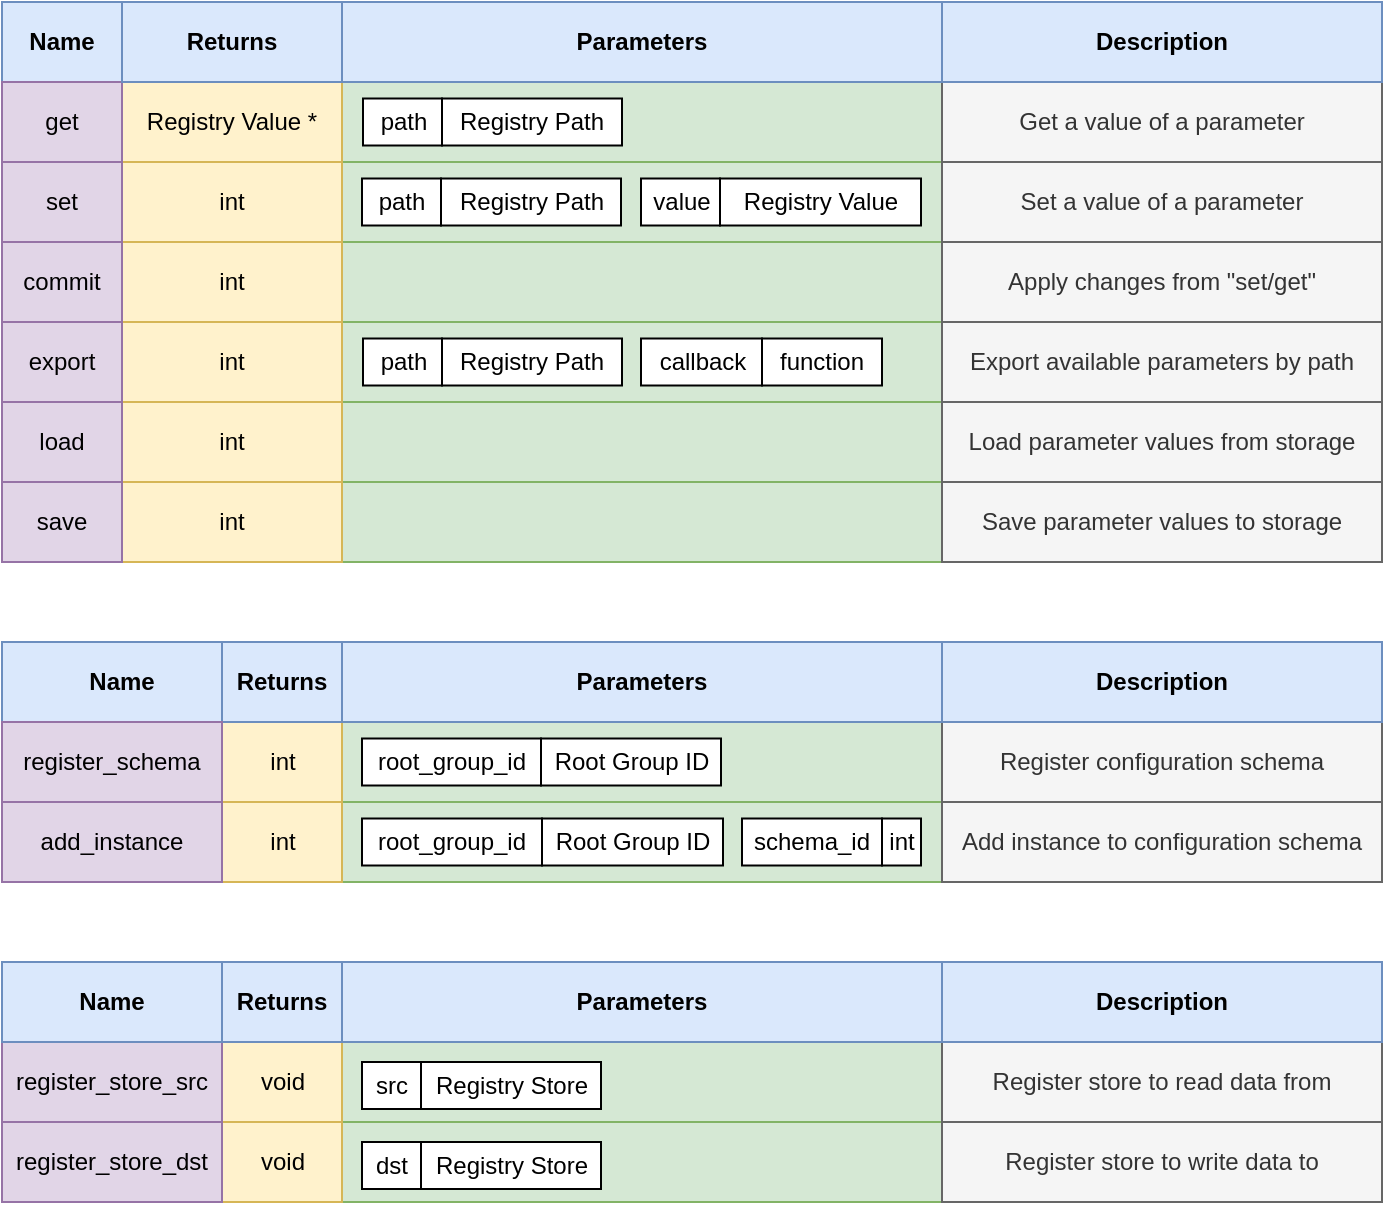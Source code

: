 <mxfile>
    <diagram id="fjN8D4Odn0497USpxgly" name="Page-1">
        <mxGraphModel dx="608" dy="1747" grid="1" gridSize="10" guides="1" tooltips="1" connect="1" arrows="1" fold="1" page="1" pageScale="1" pageWidth="1169" pageHeight="827" background="#ffffff" math="0" shadow="0">
            <root>
                <mxCell id="0"/>
                <mxCell id="1" parent="0"/>
                <mxCell id="531" value="" style="rounded=0;whiteSpace=wrap;html=1;fillColor=#d5e8d4;strokeColor=#82b366;" parent="1" vertex="1">
                    <mxGeometry x="210" y="-440" width="300" height="40" as="geometry"/>
                </mxCell>
                <mxCell id="532" value="" style="rounded=0;whiteSpace=wrap;html=1;fillColor=#d5e8d4;strokeColor=#82b366;" parent="1" vertex="1">
                    <mxGeometry x="210" y="-400" width="300" height="40" as="geometry"/>
                </mxCell>
                <mxCell id="530" value="" style="rounded=0;whiteSpace=wrap;html=1;fillColor=#d5e8d4;strokeColor=#82b366;" parent="1" vertex="1">
                    <mxGeometry x="210" y="-240" width="300" height="40" as="geometry"/>
                </mxCell>
                <mxCell id="529" value="" style="rounded=0;whiteSpace=wrap;html=1;fillColor=#d5e8d4;strokeColor=#82b366;" parent="1" vertex="1">
                    <mxGeometry x="210" y="-280" width="300" height="40" as="geometry"/>
                </mxCell>
                <mxCell id="509" value="" style="rounded=0;whiteSpace=wrap;html=1;fillColor=#d5e8d4;strokeColor=#82b366;" parent="1" vertex="1">
                    <mxGeometry x="210" y="-640" width="300" height="40" as="geometry"/>
                </mxCell>
                <mxCell id="506" value="" style="rounded=0;whiteSpace=wrap;html=1;fillColor=#d5e8d4;strokeColor=#82b366;" parent="1" vertex="1">
                    <mxGeometry x="210" y="-720" width="300" height="40" as="geometry"/>
                </mxCell>
                <mxCell id="505" value="" style="rounded=0;whiteSpace=wrap;html=1;fillColor=#d5e8d4;strokeColor=#82b366;" parent="1" vertex="1">
                    <mxGeometry x="210" y="-760" width="300" height="40" as="geometry"/>
                </mxCell>
                <mxCell id="196" value="&lt;b&gt;Name&lt;/b&gt;" style="rounded=0;whiteSpace=wrap;html=1;align=center;fillColor=#dae8fc;strokeColor=#6c8ebf;" parent="1" vertex="1">
                    <mxGeometry x="40" y="-800" width="60" height="40" as="geometry"/>
                </mxCell>
                <mxCell id="404" value="Registry Value *" style="rounded=0;whiteSpace=wrap;html=1;fillColor=#fff2cc;strokeColor=#d6b656;" parent="1" vertex="1">
                    <mxGeometry x="100" y="-760" width="110" height="40" as="geometry"/>
                </mxCell>
                <mxCell id="405" value="int" style="rounded=0;whiteSpace=wrap;html=1;fillColor=#fff2cc;strokeColor=#d6b656;" parent="1" vertex="1">
                    <mxGeometry x="100" y="-720" width="110" height="40" as="geometry"/>
                </mxCell>
                <mxCell id="408" value="path" style="rounded=0;whiteSpace=wrap;html=1;" parent="1" vertex="1">
                    <mxGeometry x="220.5" y="-751.75" width="39.5" height="23.5" as="geometry"/>
                </mxCell>
                <mxCell id="411" value="Registry Path" style="rounded=0;whiteSpace=wrap;html=1;" parent="1" vertex="1">
                    <mxGeometry x="260" y="-751.75" width="90" height="23.5" as="geometry"/>
                </mxCell>
                <mxCell id="420" value="set" style="rounded=0;whiteSpace=wrap;html=1;fillColor=#e1d5e7;strokeColor=#9673a6;" parent="1" vertex="1">
                    <mxGeometry x="40" y="-720" width="60" height="40" as="geometry"/>
                </mxCell>
                <mxCell id="421" value="get" style="rounded=0;whiteSpace=wrap;html=1;fillColor=#e1d5e7;strokeColor=#9673a6;" parent="1" vertex="1">
                    <mxGeometry x="40" y="-760" width="60" height="40" as="geometry"/>
                </mxCell>
                <mxCell id="423" value="int" style="rounded=0;whiteSpace=wrap;html=1;fillColor=#fff2cc;strokeColor=#d6b656;" parent="1" vertex="1">
                    <mxGeometry x="100" y="-640" width="110" height="40" as="geometry"/>
                </mxCell>
                <mxCell id="438" value="export" style="rounded=0;whiteSpace=wrap;html=1;fillColor=#e1d5e7;strokeColor=#9673a6;" parent="1" vertex="1">
                    <mxGeometry x="40" y="-640" width="60" height="40" as="geometry"/>
                </mxCell>
                <mxCell id="467" value="path" style="rounded=0;whiteSpace=wrap;html=1;" parent="1" vertex="1">
                    <mxGeometry x="220" y="-711.75" width="39.5" height="23.5" as="geometry"/>
                </mxCell>
                <mxCell id="468" value="Registry Path" style="rounded=0;whiteSpace=wrap;html=1;" parent="1" vertex="1">
                    <mxGeometry x="259.5" y="-711.75" width="90" height="23.5" as="geometry"/>
                </mxCell>
                <mxCell id="469" value="value" style="rounded=0;whiteSpace=wrap;html=1;" parent="1" vertex="1">
                    <mxGeometry x="359.5" y="-711.75" width="39.5" height="23.5" as="geometry"/>
                </mxCell>
                <mxCell id="470" value="Registry Value" style="rounded=0;whiteSpace=wrap;html=1;" parent="1" vertex="1">
                    <mxGeometry x="399" y="-711.75" width="100.5" height="23.5" as="geometry"/>
                </mxCell>
                <mxCell id="471" value="path" style="rounded=0;whiteSpace=wrap;html=1;" parent="1" vertex="1">
                    <mxGeometry x="220.5" y="-631.75" width="39.5" height="23.5" as="geometry"/>
                </mxCell>
                <mxCell id="472" value="Registry Path" style="rounded=0;whiteSpace=wrap;html=1;" parent="1" vertex="1">
                    <mxGeometry x="260" y="-631.75" width="90" height="23.5" as="geometry"/>
                </mxCell>
                <mxCell id="473" value="callback" style="rounded=0;whiteSpace=wrap;html=1;" parent="1" vertex="1">
                    <mxGeometry x="359.5" y="-631.75" width="60.5" height="23.5" as="geometry"/>
                </mxCell>
                <mxCell id="474" value="function" style="rounded=0;whiteSpace=wrap;html=1;" parent="1" vertex="1">
                    <mxGeometry x="420" y="-631.75" width="60" height="23.5" as="geometry"/>
                </mxCell>
                <mxCell id="476" value="int" style="rounded=0;whiteSpace=wrap;html=1;fillColor=#fff2cc;strokeColor=#d6b656;" parent="1" vertex="1">
                    <mxGeometry x="149.5" y="-440" width="60.5" height="40" as="geometry"/>
                </mxCell>
                <mxCell id="477" value="int" style="rounded=0;whiteSpace=wrap;html=1;fillColor=#fff2cc;strokeColor=#d6b656;" parent="1" vertex="1">
                    <mxGeometry x="149.5" y="-400" width="60.5" height="40" as="geometry"/>
                </mxCell>
                <mxCell id="480" value="root_group_id" style="rounded=0;whiteSpace=wrap;html=1;" parent="1" vertex="1">
                    <mxGeometry x="220" y="-431.75" width="89.5" height="23.5" as="geometry"/>
                </mxCell>
                <mxCell id="481" value="Root Group ID" style="rounded=0;whiteSpace=wrap;html=1;" parent="1" vertex="1">
                    <mxGeometry x="309.5" y="-431.75" width="90" height="23.5" as="geometry"/>
                </mxCell>
                <mxCell id="484" value="void" style="rounded=0;whiteSpace=wrap;html=1;fillColor=#fff2cc;strokeColor=#d6b656;" parent="1" vertex="1">
                    <mxGeometry x="149.5" y="-280" width="60.5" height="40" as="geometry"/>
                </mxCell>
                <mxCell id="485" value="void" style="rounded=0;whiteSpace=wrap;html=1;fillColor=#fff2cc;strokeColor=#d6b656;" parent="1" vertex="1">
                    <mxGeometry x="149.5" y="-240" width="60.5" height="40" as="geometry"/>
                </mxCell>
                <mxCell id="488" value="src" style="rounded=0;whiteSpace=wrap;html=1;" parent="1" vertex="1">
                    <mxGeometry x="220" y="-270" width="29.5" height="23.5" as="geometry"/>
                </mxCell>
                <mxCell id="489" value="Registry Store" style="rounded=0;whiteSpace=wrap;html=1;" parent="1" vertex="1">
                    <mxGeometry x="249.5" y="-270" width="90" height="23.5" as="geometry"/>
                </mxCell>
                <mxCell id="490" value="register_store_dst" style="rounded=0;whiteSpace=wrap;html=1;fillColor=#e1d5e7;strokeColor=#9673a6;" parent="1" vertex="1">
                    <mxGeometry x="40" y="-240" width="110" height="40" as="geometry"/>
                </mxCell>
                <mxCell id="491" value="register_store_src" style="rounded=0;whiteSpace=wrap;html=1;fillColor=#e1d5e7;strokeColor=#9673a6;" parent="1" vertex="1">
                    <mxGeometry x="40" y="-280" width="110" height="40" as="geometry"/>
                </mxCell>
                <mxCell id="492" value="root_group_id" style="rounded=0;whiteSpace=wrap;html=1;" parent="1" vertex="1">
                    <mxGeometry x="220" y="-391.75" width="90" height="23.5" as="geometry"/>
                </mxCell>
                <mxCell id="493" value="Root Group ID" style="rounded=0;whiteSpace=wrap;html=1;" parent="1" vertex="1">
                    <mxGeometry x="310" y="-391.75" width="90.5" height="23.5" as="geometry"/>
                </mxCell>
                <mxCell id="494" value="schema_id" style="rounded=0;whiteSpace=wrap;html=1;" parent="1" vertex="1">
                    <mxGeometry x="410" y="-391.75" width="70" height="23.5" as="geometry"/>
                </mxCell>
                <mxCell id="495" value="int" style="rounded=0;whiteSpace=wrap;html=1;" parent="1" vertex="1">
                    <mxGeometry x="480" y="-391.75" width="19.5" height="23.5" as="geometry"/>
                </mxCell>
                <mxCell id="496" value="dst" style="rounded=0;whiteSpace=wrap;html=1;" parent="1" vertex="1">
                    <mxGeometry x="220" y="-230" width="29.5" height="23.5" as="geometry"/>
                </mxCell>
                <mxCell id="497" value="Registry Store" style="rounded=0;whiteSpace=wrap;html=1;" parent="1" vertex="1">
                    <mxGeometry x="249.5" y="-230" width="90" height="23.5" as="geometry"/>
                </mxCell>
                <mxCell id="501" value="&lt;b&gt;Parameters&lt;/b&gt;" style="rounded=0;whiteSpace=wrap;html=1;align=center;fillColor=#dae8fc;strokeColor=#6c8ebf;" parent="1" vertex="1">
                    <mxGeometry x="210" y="-800" width="300" height="40" as="geometry"/>
                </mxCell>
                <mxCell id="502" value="&lt;b&gt;Returns&lt;/b&gt;" style="rounded=0;whiteSpace=wrap;html=1;align=center;fillColor=#dae8fc;strokeColor=#6c8ebf;" parent="1" vertex="1">
                    <mxGeometry x="100" y="-800" width="110" height="40" as="geometry"/>
                </mxCell>
                <mxCell id="508" value="" style="rounded=0;whiteSpace=wrap;html=1;fillColor=#d5e8d4;strokeColor=#82b366;" parent="1" vertex="1">
                    <mxGeometry x="210" y="-680" width="300" height="40" as="geometry"/>
                </mxCell>
                <mxCell id="512" value="" style="rounded=0;whiteSpace=wrap;html=1;fillColor=#d5e8d4;strokeColor=#82b366;" parent="1" vertex="1">
                    <mxGeometry x="210" y="-600" width="300" height="40" as="geometry"/>
                </mxCell>
                <mxCell id="513" value="" style="rounded=0;whiteSpace=wrap;html=1;fillColor=#d5e8d4;strokeColor=#82b366;" parent="1" vertex="1">
                    <mxGeometry x="210" y="-560" width="300" height="40" as="geometry"/>
                </mxCell>
                <mxCell id="514" value="Get a value of a parameter" style="rounded=0;whiteSpace=wrap;html=1;fillColor=#f5f5f5;strokeColor=#666666;fontColor=#333333;" parent="1" vertex="1">
                    <mxGeometry x="510" y="-760" width="220" height="40" as="geometry"/>
                </mxCell>
                <mxCell id="515" value="Set a value of a parameter" style="rounded=0;whiteSpace=wrap;html=1;fillColor=#f5f5f5;strokeColor=#666666;fontColor=#333333;" parent="1" vertex="1">
                    <mxGeometry x="510" y="-720" width="220" height="40" as="geometry"/>
                </mxCell>
                <mxCell id="516" value="Apply changes from &quot;set/get&quot;" style="rounded=0;whiteSpace=wrap;html=1;fillColor=#f5f5f5;strokeColor=#666666;fontColor=#333333;" parent="1" vertex="1">
                    <mxGeometry x="510" y="-680" width="220" height="40" as="geometry"/>
                </mxCell>
                <mxCell id="517" value="Export available parameters by path" style="rounded=0;whiteSpace=wrap;html=1;fillColor=#f5f5f5;strokeColor=#666666;fontColor=#333333;" parent="1" vertex="1">
                    <mxGeometry x="510" y="-640" width="220" height="40" as="geometry"/>
                </mxCell>
                <mxCell id="518" value="Load parameter values from storage" style="rounded=0;whiteSpace=wrap;html=1;fillColor=#f5f5f5;strokeColor=#666666;fontColor=#333333;" parent="1" vertex="1">
                    <mxGeometry x="510" y="-600" width="220" height="40" as="geometry"/>
                </mxCell>
                <mxCell id="519" value="Save parameter values to storage" style="rounded=0;whiteSpace=wrap;html=1;fillColor=#f5f5f5;strokeColor=#666666;fontColor=#333333;" parent="1" vertex="1">
                    <mxGeometry x="510" y="-560" width="220" height="40" as="geometry"/>
                </mxCell>
                <mxCell id="520" value="&lt;b&gt;Name&lt;/b&gt;" style="rounded=0;whiteSpace=wrap;html=1;align=center;fillColor=#dae8fc;strokeColor=#6c8ebf;" parent="1" vertex="1">
                    <mxGeometry x="40" y="-480" width="120" height="40" as="geometry"/>
                </mxCell>
                <mxCell id="521" value="&lt;b&gt;Parameters&lt;/b&gt;" style="rounded=0;whiteSpace=wrap;html=1;align=center;fillColor=#dae8fc;strokeColor=#6c8ebf;" parent="1" vertex="1">
                    <mxGeometry x="210" y="-480" width="300" height="40" as="geometry"/>
                </mxCell>
                <mxCell id="522" value="&lt;b&gt;Returns&lt;/b&gt;" style="rounded=0;whiteSpace=wrap;html=1;align=center;fillColor=#dae8fc;strokeColor=#6c8ebf;" parent="1" vertex="1">
                    <mxGeometry x="150" y="-480" width="60" height="40" as="geometry"/>
                </mxCell>
                <mxCell id="524" value="&lt;b&gt;Name&lt;/b&gt;" style="rounded=0;whiteSpace=wrap;html=1;align=center;fillColor=#dae8fc;strokeColor=#6c8ebf;" parent="1" vertex="1">
                    <mxGeometry x="40" y="-320" width="110" height="40" as="geometry"/>
                </mxCell>
                <mxCell id="525" value="&lt;b&gt;Parameters&lt;/b&gt;" style="rounded=0;whiteSpace=wrap;html=1;align=center;fillColor=#dae8fc;strokeColor=#6c8ebf;" parent="1" vertex="1">
                    <mxGeometry x="210" y="-320" width="300" height="40" as="geometry"/>
                </mxCell>
                <mxCell id="526" value="&lt;b&gt;Returns&lt;/b&gt;" style="rounded=0;whiteSpace=wrap;html=1;align=center;fillColor=#dae8fc;strokeColor=#6c8ebf;" parent="1" vertex="1">
                    <mxGeometry x="150" y="-320" width="60" height="40" as="geometry"/>
                </mxCell>
                <mxCell id="482" value="add_instance" style="rounded=0;whiteSpace=wrap;html=1;fillColor=#e1d5e7;strokeColor=#9673a6;" parent="1" vertex="1">
                    <mxGeometry x="40" y="-400" width="110" height="40" as="geometry"/>
                </mxCell>
                <mxCell id="483" value="register_schema" style="rounded=0;whiteSpace=wrap;html=1;fillColor=#e1d5e7;strokeColor=#9673a6;" parent="1" vertex="1">
                    <mxGeometry x="40" y="-440" width="110" height="40" as="geometry"/>
                </mxCell>
                <mxCell id="422" value="int" style="rounded=0;whiteSpace=wrap;html=1;fillColor=#fff2cc;strokeColor=#d6b656;" parent="1" vertex="1">
                    <mxGeometry x="100" y="-680" width="110" height="40" as="geometry"/>
                </mxCell>
                <mxCell id="439" value="commit" style="rounded=0;whiteSpace=wrap;html=1;fillColor=#e1d5e7;strokeColor=#9673a6;" parent="1" vertex="1">
                    <mxGeometry x="40" y="-680" width="60" height="40" as="geometry"/>
                </mxCell>
                <mxCell id="534" value="Register configuration schema" style="rounded=0;whiteSpace=wrap;html=1;fillColor=#f5f5f5;strokeColor=#666666;fontColor=#333333;" parent="1" vertex="1">
                    <mxGeometry x="510" y="-440" width="220" height="40" as="geometry"/>
                </mxCell>
                <mxCell id="535" value="Add instance to configuration schema" style="rounded=0;whiteSpace=wrap;html=1;fillColor=#f5f5f5;strokeColor=#666666;fontColor=#333333;" parent="1" vertex="1">
                    <mxGeometry x="510" y="-400" width="220" height="40" as="geometry"/>
                </mxCell>
                <mxCell id="536" value="Register store to write data to" style="rounded=0;whiteSpace=wrap;html=1;fillColor=#f5f5f5;strokeColor=#666666;fontColor=#333333;" parent="1" vertex="1">
                    <mxGeometry x="510" y="-240" width="220" height="40" as="geometry"/>
                </mxCell>
                <mxCell id="537" value="Register store to read data from" style="rounded=0;whiteSpace=wrap;html=1;fillColor=#f5f5f5;strokeColor=#666666;fontColor=#333333;" parent="1" vertex="1">
                    <mxGeometry x="510" y="-280" width="220" height="40" as="geometry"/>
                </mxCell>
                <mxCell id="440" value="int" style="rounded=0;whiteSpace=wrap;html=1;fillColor=#fff2cc;strokeColor=#d6b656;" parent="1" vertex="1">
                    <mxGeometry x="100" y="-600" width="110" height="40" as="geometry"/>
                </mxCell>
                <mxCell id="441" value="int" style="rounded=0;whiteSpace=wrap;html=1;fillColor=#fff2cc;strokeColor=#d6b656;" parent="1" vertex="1">
                    <mxGeometry x="100" y="-560" width="110" height="40" as="geometry"/>
                </mxCell>
                <mxCell id="456" value="save" style="rounded=0;whiteSpace=wrap;html=1;fillColor=#e1d5e7;strokeColor=#9673a6;" parent="1" vertex="1">
                    <mxGeometry x="40" y="-560" width="60" height="40" as="geometry"/>
                </mxCell>
                <mxCell id="457" value="load" style="rounded=0;whiteSpace=wrap;html=1;fillColor=#e1d5e7;strokeColor=#9673a6;" parent="1" vertex="1">
                    <mxGeometry x="40" y="-600" width="60" height="40" as="geometry"/>
                </mxCell>
                <mxCell id="523" value="&lt;b&gt;Description&lt;/b&gt;" style="rounded=0;whiteSpace=wrap;html=1;align=center;fillColor=#dae8fc;strokeColor=#6c8ebf;" parent="1" vertex="1">
                    <mxGeometry x="510" y="-480" width="220" height="40" as="geometry"/>
                </mxCell>
                <mxCell id="527" value="&lt;b&gt;Description&lt;/b&gt;" style="rounded=0;whiteSpace=wrap;html=1;align=center;fillColor=#dae8fc;strokeColor=#6c8ebf;" parent="1" vertex="1">
                    <mxGeometry x="510" y="-320" width="220" height="40" as="geometry"/>
                </mxCell>
                <mxCell id="503" value="&lt;b&gt;Description&lt;/b&gt;" style="rounded=0;whiteSpace=wrap;html=1;align=center;fillColor=#dae8fc;strokeColor=#6c8ebf;" parent="1" vertex="1">
                    <mxGeometry x="510" y="-800" width="220" height="40" as="geometry"/>
                </mxCell>
            </root>
        </mxGraphModel>
    </diagram>
</mxfile>